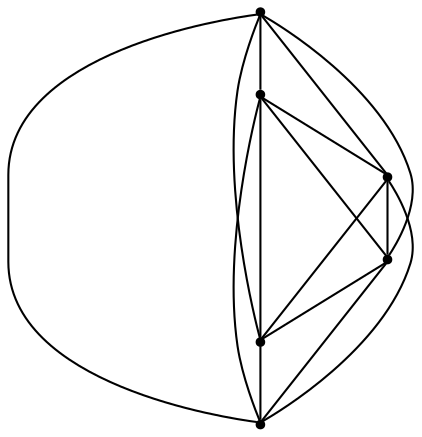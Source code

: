 graph {
  node [shape=point,comment="{\"directed\":false,\"doi\":\"10.1007/978-3-030-68766-3_22\",\"figure\":\"2 (1)\"}"]

  v0 [pos="786.7253148442802,578.7518777670892"]
  v1 [pos="786.7253148442802,232.28445603233956"]
  v2 [pos="586.6934488162899,578.7518777670892"]
  v3 [pos="820.0639591822787,405.5180397244377"]
  v4 [pos="486.67752375084706,405.5180397244377"]
  v5 [pos="586.6934488162899,232.28445603233968"]

  v0 -- v1 [id="-1",pos="786.7253148442802,578.7518777670892 897.8554858571857,463.25987574511225 897.8554858571857,347.7762037037631 786.7253148442802,232.28445603233956"]
  v4 -- v5 [id="-2",pos="486.67752375084706,405.5180397244377 586.6934488162899,232.28445603233968 586.6934488162899,232.28445603233968 586.6934488162899,232.28445603233968"]
  v4 -- v3 [id="-3",pos="486.67752375084706,405.5180397244377 820.0639591822787,405.5180397244377 820.0639591822787,405.5180397244377 820.0639591822787,405.5180397244377"]
  v2 -- v4 [id="-4",pos="586.6934488162899,578.7518777670892 486.67752375084706,405.5180397244377 486.67752375084706,405.5180397244377 486.67752375084706,405.5180397244377"]
  v2 -- v5 [id="-5",pos="586.6934488162899,578.7518777670892 586.6934488162899,232.28445603233968 586.6934488162899,232.28445603233968 586.6934488162899,232.28445603233968"]
  v5 -- v1 [id="-6",pos="586.6934488162899,232.28445603233968 786.7253148442802,232.28445603233956 786.7253148442802,232.28445603233956 786.7253148442802,232.28445603233956"]
  v5 -- v3 [id="-7",pos="586.6934488162899,232.28445603233968 820.0639591822787,405.5180397244377 820.0639591822787,405.5180397244377 820.0639591822787,405.5180397244377"]
  v1 -- v2 [id="-8",pos="786.7253148442802,232.28445603233956 713.0677347923315,361.06980358963517 717.5934496567268,381.6895260561648 716.0099072907958,397.63352229734744 714.4304981720153,413.5817153226631 706.7459014816413,424.8583471129456 694.6439445906295,432.6511711654921 682.5420512880353,440.44399521803854 666.0186009492351,444.7571129355245 586.6934488162899,578.7518777670892"]
  v0 -- v4 [id="-9",pos="786.7253148442802,578.7518777670892 486.67752375084706,405.5180397244377 486.67752375084706,405.5180397244377 486.67752375084706,405.5180397244377"]
  v0 -- v5 [id="-10",pos="786.7253148442802,578.7518777670892 586.6934488162899,232.28445603233968 586.6934488162899,232.28445603233968 586.6934488162899,232.28445603233968"]
  v0 -- v2 [id="-11",pos="786.7253148442802,578.7518777670892 586.6934488162899,578.7518777670892 586.6934488162899,578.7518777670892 586.6934488162899,578.7518777670892"]
  v1 -- v3 [id="-12",pos="786.7253148442802,232.28445603233956 820.0639591822787,405.5180397244377 820.0639591822787,405.5180397244377 820.0639591822787,405.5180397244377"]
  v1 -- v4 [id="-13",pos="786.7253148442802,232.28445603233956 486.67752375084706,405.5180397244377 486.67752375084706,405.5180397244377 486.67752375084706,405.5180397244377"]
  v3 -- v0 [id="-14",pos="820.0639591822787,405.5180397244377 786.7253148442802,578.7518777670892 786.7253148442802,578.7518777670892 786.7253148442802,578.7518777670892"]
  v3 -- v2 [id="-15",pos="820.0639591822787,405.5180397244377 586.6934488162899,578.7518777670892 586.6934488162899,578.7518777670892 586.6934488162899,578.7518777670892"]
}